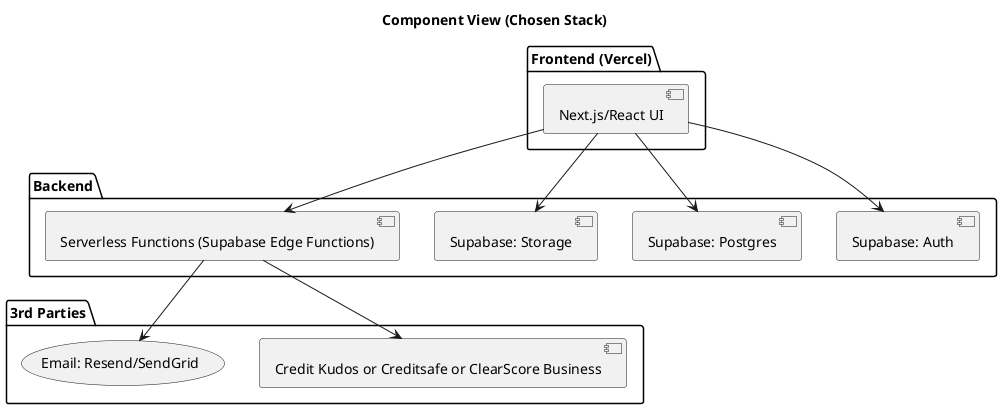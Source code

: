 @startuml Architecture
title Component View (Chosen Stack)

package "Frontend (Vercel)" {
  [Next.js/React UI]
}

package "Backend" {
  [Supabase: Auth] 
  [Supabase: Postgres]
  [Supabase: Storage]
  [Serverless Functions (Supabase Edge Functions)]
}

package "3rd Parties" {
  [Credit Kudos or Creditsafe or ClearScore Business]
  (Email: Resend/SendGrid)
}

[Next.js/React UI] --> [Supabase: Auth]
[Next.js/React UI] --> [Supabase: Postgres]
[Next.js/React UI] --> [Supabase: Storage]
[Next.js/React UI] --> [Serverless Functions (Supabase Edge Functions)]
[Serverless Functions (Supabase Edge Functions)] --> [Credit Kudos or Creditsafe or ClearScore Business]
[Serverless Functions (Supabase Edge Functions)] --> (Email: Resend/SendGrid)
@enduml
